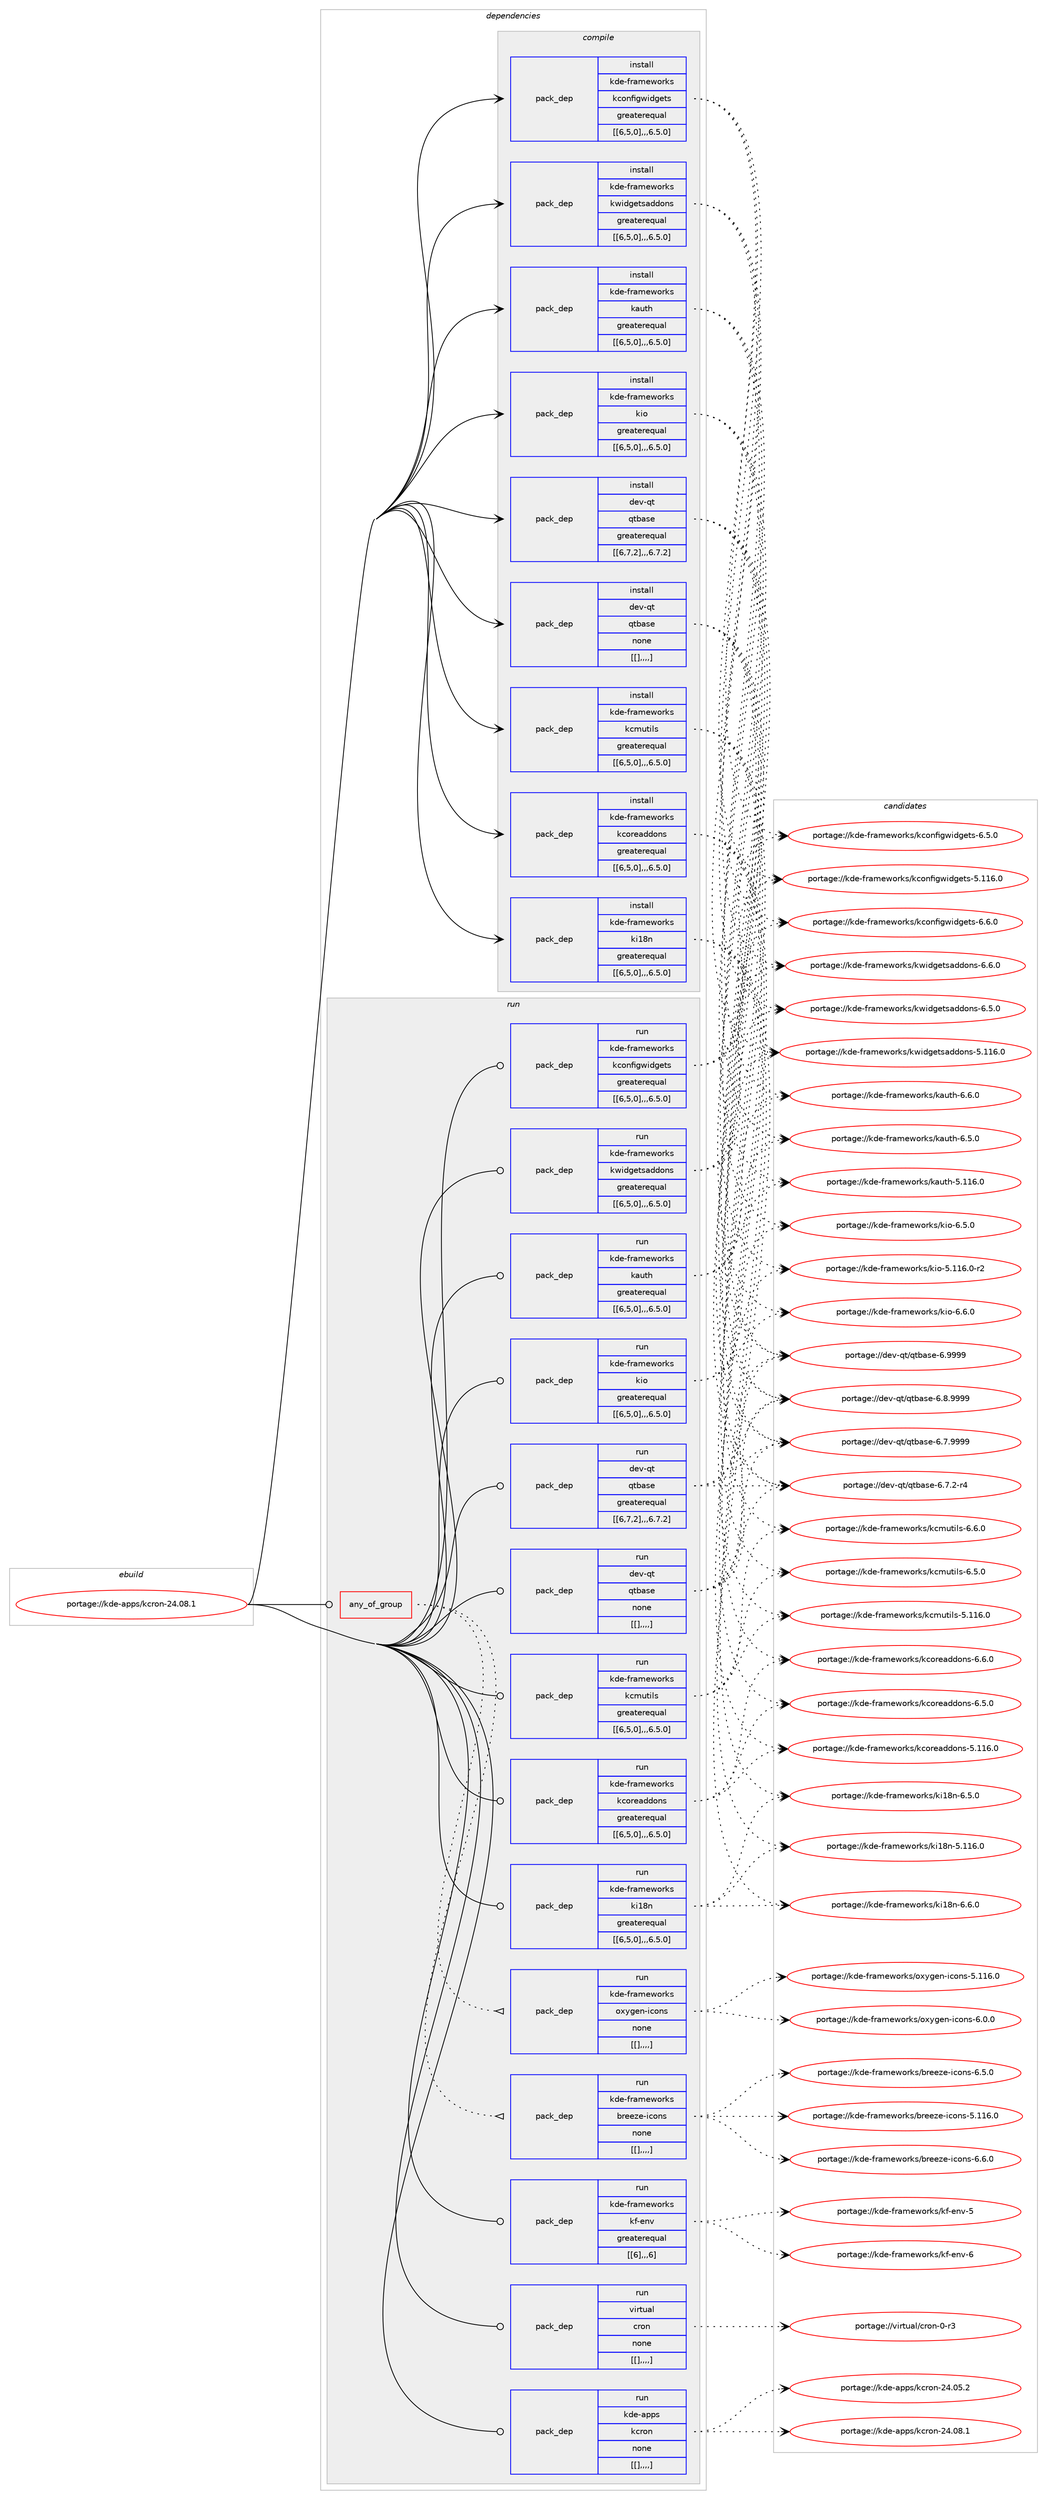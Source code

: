 digraph prolog {

# *************
# Graph options
# *************

newrank=true;
concentrate=true;
compound=true;
graph [rankdir=LR,fontname=Helvetica,fontsize=10,ranksep=1.5];#, ranksep=2.5, nodesep=0.2];
edge  [arrowhead=vee];
node  [fontname=Helvetica,fontsize=10];

# **********
# The ebuild
# **********

subgraph cluster_leftcol {
color=gray;
label=<<i>ebuild</i>>;
id [label="portage://kde-apps/kcron-24.08.1", color=red, width=4, href="../kde-apps/kcron-24.08.1.svg"];
}

# ****************
# The dependencies
# ****************

subgraph cluster_midcol {
color=gray;
label=<<i>dependencies</i>>;
subgraph cluster_compile {
fillcolor="#eeeeee";
style=filled;
label=<<i>compile</i>>;
subgraph pack186128 {
dependency256865 [label=<<TABLE BORDER="0" CELLBORDER="1" CELLSPACING="0" CELLPADDING="4" WIDTH="220"><TR><TD ROWSPAN="6" CELLPADDING="30">pack_dep</TD></TR><TR><TD WIDTH="110">install</TD></TR><TR><TD>dev-qt</TD></TR><TR><TD>qtbase</TD></TR><TR><TD>greaterequal</TD></TR><TR><TD>[[6,7,2],,,6.7.2]</TD></TR></TABLE>>, shape=none, color=blue];
}
id:e -> dependency256865:w [weight=20,style="solid",arrowhead="vee"];
subgraph pack186129 {
dependency256866 [label=<<TABLE BORDER="0" CELLBORDER="1" CELLSPACING="0" CELLPADDING="4" WIDTH="220"><TR><TD ROWSPAN="6" CELLPADDING="30">pack_dep</TD></TR><TR><TD WIDTH="110">install</TD></TR><TR><TD>dev-qt</TD></TR><TR><TD>qtbase</TD></TR><TR><TD>none</TD></TR><TR><TD>[[],,,,]</TD></TR></TABLE>>, shape=none, color=blue];
}
id:e -> dependency256866:w [weight=20,style="solid",arrowhead="vee"];
subgraph pack186130 {
dependency256867 [label=<<TABLE BORDER="0" CELLBORDER="1" CELLSPACING="0" CELLPADDING="4" WIDTH="220"><TR><TD ROWSPAN="6" CELLPADDING="30">pack_dep</TD></TR><TR><TD WIDTH="110">install</TD></TR><TR><TD>kde-frameworks</TD></TR><TR><TD>kauth</TD></TR><TR><TD>greaterequal</TD></TR><TR><TD>[[6,5,0],,,6.5.0]</TD></TR></TABLE>>, shape=none, color=blue];
}
id:e -> dependency256867:w [weight=20,style="solid",arrowhead="vee"];
subgraph pack186131 {
dependency256868 [label=<<TABLE BORDER="0" CELLBORDER="1" CELLSPACING="0" CELLPADDING="4" WIDTH="220"><TR><TD ROWSPAN="6" CELLPADDING="30">pack_dep</TD></TR><TR><TD WIDTH="110">install</TD></TR><TR><TD>kde-frameworks</TD></TR><TR><TD>kcmutils</TD></TR><TR><TD>greaterequal</TD></TR><TR><TD>[[6,5,0],,,6.5.0]</TD></TR></TABLE>>, shape=none, color=blue];
}
id:e -> dependency256868:w [weight=20,style="solid",arrowhead="vee"];
subgraph pack186132 {
dependency256869 [label=<<TABLE BORDER="0" CELLBORDER="1" CELLSPACING="0" CELLPADDING="4" WIDTH="220"><TR><TD ROWSPAN="6" CELLPADDING="30">pack_dep</TD></TR><TR><TD WIDTH="110">install</TD></TR><TR><TD>kde-frameworks</TD></TR><TR><TD>kconfigwidgets</TD></TR><TR><TD>greaterequal</TD></TR><TR><TD>[[6,5,0],,,6.5.0]</TD></TR></TABLE>>, shape=none, color=blue];
}
id:e -> dependency256869:w [weight=20,style="solid",arrowhead="vee"];
subgraph pack186133 {
dependency256870 [label=<<TABLE BORDER="0" CELLBORDER="1" CELLSPACING="0" CELLPADDING="4" WIDTH="220"><TR><TD ROWSPAN="6" CELLPADDING="30">pack_dep</TD></TR><TR><TD WIDTH="110">install</TD></TR><TR><TD>kde-frameworks</TD></TR><TR><TD>kcoreaddons</TD></TR><TR><TD>greaterequal</TD></TR><TR><TD>[[6,5,0],,,6.5.0]</TD></TR></TABLE>>, shape=none, color=blue];
}
id:e -> dependency256870:w [weight=20,style="solid",arrowhead="vee"];
subgraph pack186134 {
dependency256871 [label=<<TABLE BORDER="0" CELLBORDER="1" CELLSPACING="0" CELLPADDING="4" WIDTH="220"><TR><TD ROWSPAN="6" CELLPADDING="30">pack_dep</TD></TR><TR><TD WIDTH="110">install</TD></TR><TR><TD>kde-frameworks</TD></TR><TR><TD>ki18n</TD></TR><TR><TD>greaterequal</TD></TR><TR><TD>[[6,5,0],,,6.5.0]</TD></TR></TABLE>>, shape=none, color=blue];
}
id:e -> dependency256871:w [weight=20,style="solid",arrowhead="vee"];
subgraph pack186135 {
dependency256872 [label=<<TABLE BORDER="0" CELLBORDER="1" CELLSPACING="0" CELLPADDING="4" WIDTH="220"><TR><TD ROWSPAN="6" CELLPADDING="30">pack_dep</TD></TR><TR><TD WIDTH="110">install</TD></TR><TR><TD>kde-frameworks</TD></TR><TR><TD>kio</TD></TR><TR><TD>greaterequal</TD></TR><TR><TD>[[6,5,0],,,6.5.0]</TD></TR></TABLE>>, shape=none, color=blue];
}
id:e -> dependency256872:w [weight=20,style="solid",arrowhead="vee"];
subgraph pack186136 {
dependency256873 [label=<<TABLE BORDER="0" CELLBORDER="1" CELLSPACING="0" CELLPADDING="4" WIDTH="220"><TR><TD ROWSPAN="6" CELLPADDING="30">pack_dep</TD></TR><TR><TD WIDTH="110">install</TD></TR><TR><TD>kde-frameworks</TD></TR><TR><TD>kwidgetsaddons</TD></TR><TR><TD>greaterequal</TD></TR><TR><TD>[[6,5,0],,,6.5.0]</TD></TR></TABLE>>, shape=none, color=blue];
}
id:e -> dependency256873:w [weight=20,style="solid",arrowhead="vee"];
}
subgraph cluster_compileandrun {
fillcolor="#eeeeee";
style=filled;
label=<<i>compile and run</i>>;
}
subgraph cluster_run {
fillcolor="#eeeeee";
style=filled;
label=<<i>run</i>>;
subgraph any1589 {
dependency256874 [label=<<TABLE BORDER="0" CELLBORDER="1" CELLSPACING="0" CELLPADDING="4"><TR><TD CELLPADDING="10">any_of_group</TD></TR></TABLE>>, shape=none, color=red];subgraph pack186137 {
dependency256875 [label=<<TABLE BORDER="0" CELLBORDER="1" CELLSPACING="0" CELLPADDING="4" WIDTH="220"><TR><TD ROWSPAN="6" CELLPADDING="30">pack_dep</TD></TR><TR><TD WIDTH="110">run</TD></TR><TR><TD>kde-frameworks</TD></TR><TR><TD>breeze-icons</TD></TR><TR><TD>none</TD></TR><TR><TD>[[],,,,]</TD></TR></TABLE>>, shape=none, color=blue];
}
dependency256874:e -> dependency256875:w [weight=20,style="dotted",arrowhead="oinv"];
subgraph pack186138 {
dependency256876 [label=<<TABLE BORDER="0" CELLBORDER="1" CELLSPACING="0" CELLPADDING="4" WIDTH="220"><TR><TD ROWSPAN="6" CELLPADDING="30">pack_dep</TD></TR><TR><TD WIDTH="110">run</TD></TR><TR><TD>kde-frameworks</TD></TR><TR><TD>oxygen-icons</TD></TR><TR><TD>none</TD></TR><TR><TD>[[],,,,]</TD></TR></TABLE>>, shape=none, color=blue];
}
dependency256874:e -> dependency256876:w [weight=20,style="dotted",arrowhead="oinv"];
}
id:e -> dependency256874:w [weight=20,style="solid",arrowhead="odot"];
subgraph pack186139 {
dependency256877 [label=<<TABLE BORDER="0" CELLBORDER="1" CELLSPACING="0" CELLPADDING="4" WIDTH="220"><TR><TD ROWSPAN="6" CELLPADDING="30">pack_dep</TD></TR><TR><TD WIDTH="110">run</TD></TR><TR><TD>dev-qt</TD></TR><TR><TD>qtbase</TD></TR><TR><TD>greaterequal</TD></TR><TR><TD>[[6,7,2],,,6.7.2]</TD></TR></TABLE>>, shape=none, color=blue];
}
id:e -> dependency256877:w [weight=20,style="solid",arrowhead="odot"];
subgraph pack186140 {
dependency256878 [label=<<TABLE BORDER="0" CELLBORDER="1" CELLSPACING="0" CELLPADDING="4" WIDTH="220"><TR><TD ROWSPAN="6" CELLPADDING="30">pack_dep</TD></TR><TR><TD WIDTH="110">run</TD></TR><TR><TD>dev-qt</TD></TR><TR><TD>qtbase</TD></TR><TR><TD>none</TD></TR><TR><TD>[[],,,,]</TD></TR></TABLE>>, shape=none, color=blue];
}
id:e -> dependency256878:w [weight=20,style="solid",arrowhead="odot"];
subgraph pack186141 {
dependency256879 [label=<<TABLE BORDER="0" CELLBORDER="1" CELLSPACING="0" CELLPADDING="4" WIDTH="220"><TR><TD ROWSPAN="6" CELLPADDING="30">pack_dep</TD></TR><TR><TD WIDTH="110">run</TD></TR><TR><TD>kde-frameworks</TD></TR><TR><TD>kauth</TD></TR><TR><TD>greaterequal</TD></TR><TR><TD>[[6,5,0],,,6.5.0]</TD></TR></TABLE>>, shape=none, color=blue];
}
id:e -> dependency256879:w [weight=20,style="solid",arrowhead="odot"];
subgraph pack186142 {
dependency256880 [label=<<TABLE BORDER="0" CELLBORDER="1" CELLSPACING="0" CELLPADDING="4" WIDTH="220"><TR><TD ROWSPAN="6" CELLPADDING="30">pack_dep</TD></TR><TR><TD WIDTH="110">run</TD></TR><TR><TD>kde-frameworks</TD></TR><TR><TD>kcmutils</TD></TR><TR><TD>greaterequal</TD></TR><TR><TD>[[6,5,0],,,6.5.0]</TD></TR></TABLE>>, shape=none, color=blue];
}
id:e -> dependency256880:w [weight=20,style="solid",arrowhead="odot"];
subgraph pack186143 {
dependency256881 [label=<<TABLE BORDER="0" CELLBORDER="1" CELLSPACING="0" CELLPADDING="4" WIDTH="220"><TR><TD ROWSPAN="6" CELLPADDING="30">pack_dep</TD></TR><TR><TD WIDTH="110">run</TD></TR><TR><TD>kde-frameworks</TD></TR><TR><TD>kconfigwidgets</TD></TR><TR><TD>greaterequal</TD></TR><TR><TD>[[6,5,0],,,6.5.0]</TD></TR></TABLE>>, shape=none, color=blue];
}
id:e -> dependency256881:w [weight=20,style="solid",arrowhead="odot"];
subgraph pack186144 {
dependency256882 [label=<<TABLE BORDER="0" CELLBORDER="1" CELLSPACING="0" CELLPADDING="4" WIDTH="220"><TR><TD ROWSPAN="6" CELLPADDING="30">pack_dep</TD></TR><TR><TD WIDTH="110">run</TD></TR><TR><TD>kde-frameworks</TD></TR><TR><TD>kcoreaddons</TD></TR><TR><TD>greaterequal</TD></TR><TR><TD>[[6,5,0],,,6.5.0]</TD></TR></TABLE>>, shape=none, color=blue];
}
id:e -> dependency256882:w [weight=20,style="solid",arrowhead="odot"];
subgraph pack186145 {
dependency256883 [label=<<TABLE BORDER="0" CELLBORDER="1" CELLSPACING="0" CELLPADDING="4" WIDTH="220"><TR><TD ROWSPAN="6" CELLPADDING="30">pack_dep</TD></TR><TR><TD WIDTH="110">run</TD></TR><TR><TD>kde-frameworks</TD></TR><TR><TD>kf-env</TD></TR><TR><TD>greaterequal</TD></TR><TR><TD>[[6],,,6]</TD></TR></TABLE>>, shape=none, color=blue];
}
id:e -> dependency256883:w [weight=20,style="solid",arrowhead="odot"];
subgraph pack186146 {
dependency256884 [label=<<TABLE BORDER="0" CELLBORDER="1" CELLSPACING="0" CELLPADDING="4" WIDTH="220"><TR><TD ROWSPAN="6" CELLPADDING="30">pack_dep</TD></TR><TR><TD WIDTH="110">run</TD></TR><TR><TD>kde-frameworks</TD></TR><TR><TD>ki18n</TD></TR><TR><TD>greaterequal</TD></TR><TR><TD>[[6,5,0],,,6.5.0]</TD></TR></TABLE>>, shape=none, color=blue];
}
id:e -> dependency256884:w [weight=20,style="solid",arrowhead="odot"];
subgraph pack186147 {
dependency256885 [label=<<TABLE BORDER="0" CELLBORDER="1" CELLSPACING="0" CELLPADDING="4" WIDTH="220"><TR><TD ROWSPAN="6" CELLPADDING="30">pack_dep</TD></TR><TR><TD WIDTH="110">run</TD></TR><TR><TD>kde-frameworks</TD></TR><TR><TD>kio</TD></TR><TR><TD>greaterequal</TD></TR><TR><TD>[[6,5,0],,,6.5.0]</TD></TR></TABLE>>, shape=none, color=blue];
}
id:e -> dependency256885:w [weight=20,style="solid",arrowhead="odot"];
subgraph pack186148 {
dependency256886 [label=<<TABLE BORDER="0" CELLBORDER="1" CELLSPACING="0" CELLPADDING="4" WIDTH="220"><TR><TD ROWSPAN="6" CELLPADDING="30">pack_dep</TD></TR><TR><TD WIDTH="110">run</TD></TR><TR><TD>kde-frameworks</TD></TR><TR><TD>kwidgetsaddons</TD></TR><TR><TD>greaterequal</TD></TR><TR><TD>[[6,5,0],,,6.5.0]</TD></TR></TABLE>>, shape=none, color=blue];
}
id:e -> dependency256886:w [weight=20,style="solid",arrowhead="odot"];
subgraph pack186149 {
dependency256887 [label=<<TABLE BORDER="0" CELLBORDER="1" CELLSPACING="0" CELLPADDING="4" WIDTH="220"><TR><TD ROWSPAN="6" CELLPADDING="30">pack_dep</TD></TR><TR><TD WIDTH="110">run</TD></TR><TR><TD>virtual</TD></TR><TR><TD>cron</TD></TR><TR><TD>none</TD></TR><TR><TD>[[],,,,]</TD></TR></TABLE>>, shape=none, color=blue];
}
id:e -> dependency256887:w [weight=20,style="solid",arrowhead="odot"];
subgraph pack186150 {
dependency256888 [label=<<TABLE BORDER="0" CELLBORDER="1" CELLSPACING="0" CELLPADDING="4" WIDTH="220"><TR><TD ROWSPAN="6" CELLPADDING="30">pack_dep</TD></TR><TR><TD WIDTH="110">run</TD></TR><TR><TD>kde-apps</TD></TR><TR><TD>kcron</TD></TR><TR><TD>none</TD></TR><TR><TD>[[],,,,]</TD></TR></TABLE>>, shape=none, color=blue];
}
id:e -> dependency256888:w [weight=20,style="solid",arrowhead="odot"];
}
}

# **************
# The candidates
# **************

subgraph cluster_choices {
rank=same;
color=gray;
label=<<i>candidates</i>>;

subgraph choice186128 {
color=black;
nodesep=1;
choice1001011184511311647113116989711510145544657575757 [label="portage://dev-qt/qtbase-6.9999", color=red, width=4,href="../dev-qt/qtbase-6.9999.svg"];
choice10010111845113116471131169897115101455446564657575757 [label="portage://dev-qt/qtbase-6.8.9999", color=red, width=4,href="../dev-qt/qtbase-6.8.9999.svg"];
choice10010111845113116471131169897115101455446554657575757 [label="portage://dev-qt/qtbase-6.7.9999", color=red, width=4,href="../dev-qt/qtbase-6.7.9999.svg"];
choice100101118451131164711311698971151014554465546504511452 [label="portage://dev-qt/qtbase-6.7.2-r4", color=red, width=4,href="../dev-qt/qtbase-6.7.2-r4.svg"];
dependency256865:e -> choice1001011184511311647113116989711510145544657575757:w [style=dotted,weight="100"];
dependency256865:e -> choice10010111845113116471131169897115101455446564657575757:w [style=dotted,weight="100"];
dependency256865:e -> choice10010111845113116471131169897115101455446554657575757:w [style=dotted,weight="100"];
dependency256865:e -> choice100101118451131164711311698971151014554465546504511452:w [style=dotted,weight="100"];
}
subgraph choice186129 {
color=black;
nodesep=1;
choice1001011184511311647113116989711510145544657575757 [label="portage://dev-qt/qtbase-6.9999", color=red, width=4,href="../dev-qt/qtbase-6.9999.svg"];
choice10010111845113116471131169897115101455446564657575757 [label="portage://dev-qt/qtbase-6.8.9999", color=red, width=4,href="../dev-qt/qtbase-6.8.9999.svg"];
choice10010111845113116471131169897115101455446554657575757 [label="portage://dev-qt/qtbase-6.7.9999", color=red, width=4,href="../dev-qt/qtbase-6.7.9999.svg"];
choice100101118451131164711311698971151014554465546504511452 [label="portage://dev-qt/qtbase-6.7.2-r4", color=red, width=4,href="../dev-qt/qtbase-6.7.2-r4.svg"];
dependency256866:e -> choice1001011184511311647113116989711510145544657575757:w [style=dotted,weight="100"];
dependency256866:e -> choice10010111845113116471131169897115101455446564657575757:w [style=dotted,weight="100"];
dependency256866:e -> choice10010111845113116471131169897115101455446554657575757:w [style=dotted,weight="100"];
dependency256866:e -> choice100101118451131164711311698971151014554465546504511452:w [style=dotted,weight="100"];
}
subgraph choice186130 {
color=black;
nodesep=1;
choice10710010145102114971091011191111141071154710797117116104455446544648 [label="portage://kde-frameworks/kauth-6.6.0", color=red, width=4,href="../kde-frameworks/kauth-6.6.0.svg"];
choice10710010145102114971091011191111141071154710797117116104455446534648 [label="portage://kde-frameworks/kauth-6.5.0", color=red, width=4,href="../kde-frameworks/kauth-6.5.0.svg"];
choice107100101451021149710910111911111410711547107971171161044553464949544648 [label="portage://kde-frameworks/kauth-5.116.0", color=red, width=4,href="../kde-frameworks/kauth-5.116.0.svg"];
dependency256867:e -> choice10710010145102114971091011191111141071154710797117116104455446544648:w [style=dotted,weight="100"];
dependency256867:e -> choice10710010145102114971091011191111141071154710797117116104455446534648:w [style=dotted,weight="100"];
dependency256867:e -> choice107100101451021149710910111911111410711547107971171161044553464949544648:w [style=dotted,weight="100"];
}
subgraph choice186131 {
color=black;
nodesep=1;
choice10710010145102114971091011191111141071154710799109117116105108115455446544648 [label="portage://kde-frameworks/kcmutils-6.6.0", color=red, width=4,href="../kde-frameworks/kcmutils-6.6.0.svg"];
choice10710010145102114971091011191111141071154710799109117116105108115455446534648 [label="portage://kde-frameworks/kcmutils-6.5.0", color=red, width=4,href="../kde-frameworks/kcmutils-6.5.0.svg"];
choice107100101451021149710910111911111410711547107991091171161051081154553464949544648 [label="portage://kde-frameworks/kcmutils-5.116.0", color=red, width=4,href="../kde-frameworks/kcmutils-5.116.0.svg"];
dependency256868:e -> choice10710010145102114971091011191111141071154710799109117116105108115455446544648:w [style=dotted,weight="100"];
dependency256868:e -> choice10710010145102114971091011191111141071154710799109117116105108115455446534648:w [style=dotted,weight="100"];
dependency256868:e -> choice107100101451021149710910111911111410711547107991091171161051081154553464949544648:w [style=dotted,weight="100"];
}
subgraph choice186132 {
color=black;
nodesep=1;
choice10710010145102114971091011191111141071154710799111110102105103119105100103101116115455446544648 [label="portage://kde-frameworks/kconfigwidgets-6.6.0", color=red, width=4,href="../kde-frameworks/kconfigwidgets-6.6.0.svg"];
choice10710010145102114971091011191111141071154710799111110102105103119105100103101116115455446534648 [label="portage://kde-frameworks/kconfigwidgets-6.5.0", color=red, width=4,href="../kde-frameworks/kconfigwidgets-6.5.0.svg"];
choice107100101451021149710910111911111410711547107991111101021051031191051001031011161154553464949544648 [label="portage://kde-frameworks/kconfigwidgets-5.116.0", color=red, width=4,href="../kde-frameworks/kconfigwidgets-5.116.0.svg"];
dependency256869:e -> choice10710010145102114971091011191111141071154710799111110102105103119105100103101116115455446544648:w [style=dotted,weight="100"];
dependency256869:e -> choice10710010145102114971091011191111141071154710799111110102105103119105100103101116115455446534648:w [style=dotted,weight="100"];
dependency256869:e -> choice107100101451021149710910111911111410711547107991111101021051031191051001031011161154553464949544648:w [style=dotted,weight="100"];
}
subgraph choice186133 {
color=black;
nodesep=1;
choice1071001014510211497109101119111114107115471079911111410197100100111110115455446544648 [label="portage://kde-frameworks/kcoreaddons-6.6.0", color=red, width=4,href="../kde-frameworks/kcoreaddons-6.6.0.svg"];
choice1071001014510211497109101119111114107115471079911111410197100100111110115455446534648 [label="portage://kde-frameworks/kcoreaddons-6.5.0", color=red, width=4,href="../kde-frameworks/kcoreaddons-6.5.0.svg"];
choice10710010145102114971091011191111141071154710799111114101971001001111101154553464949544648 [label="portage://kde-frameworks/kcoreaddons-5.116.0", color=red, width=4,href="../kde-frameworks/kcoreaddons-5.116.0.svg"];
dependency256870:e -> choice1071001014510211497109101119111114107115471079911111410197100100111110115455446544648:w [style=dotted,weight="100"];
dependency256870:e -> choice1071001014510211497109101119111114107115471079911111410197100100111110115455446534648:w [style=dotted,weight="100"];
dependency256870:e -> choice10710010145102114971091011191111141071154710799111114101971001001111101154553464949544648:w [style=dotted,weight="100"];
}
subgraph choice186134 {
color=black;
nodesep=1;
choice1071001014510211497109101119111114107115471071054956110455446544648 [label="portage://kde-frameworks/ki18n-6.6.0", color=red, width=4,href="../kde-frameworks/ki18n-6.6.0.svg"];
choice1071001014510211497109101119111114107115471071054956110455446534648 [label="portage://kde-frameworks/ki18n-6.5.0", color=red, width=4,href="../kde-frameworks/ki18n-6.5.0.svg"];
choice10710010145102114971091011191111141071154710710549561104553464949544648 [label="portage://kde-frameworks/ki18n-5.116.0", color=red, width=4,href="../kde-frameworks/ki18n-5.116.0.svg"];
dependency256871:e -> choice1071001014510211497109101119111114107115471071054956110455446544648:w [style=dotted,weight="100"];
dependency256871:e -> choice1071001014510211497109101119111114107115471071054956110455446534648:w [style=dotted,weight="100"];
dependency256871:e -> choice10710010145102114971091011191111141071154710710549561104553464949544648:w [style=dotted,weight="100"];
}
subgraph choice186135 {
color=black;
nodesep=1;
choice107100101451021149710910111911111410711547107105111455446544648 [label="portage://kde-frameworks/kio-6.6.0", color=red, width=4,href="../kde-frameworks/kio-6.6.0.svg"];
choice107100101451021149710910111911111410711547107105111455446534648 [label="portage://kde-frameworks/kio-6.5.0", color=red, width=4,href="../kde-frameworks/kio-6.5.0.svg"];
choice10710010145102114971091011191111141071154710710511145534649495446484511450 [label="portage://kde-frameworks/kio-5.116.0-r2", color=red, width=4,href="../kde-frameworks/kio-5.116.0-r2.svg"];
dependency256872:e -> choice107100101451021149710910111911111410711547107105111455446544648:w [style=dotted,weight="100"];
dependency256872:e -> choice107100101451021149710910111911111410711547107105111455446534648:w [style=dotted,weight="100"];
dependency256872:e -> choice10710010145102114971091011191111141071154710710511145534649495446484511450:w [style=dotted,weight="100"];
}
subgraph choice186136 {
color=black;
nodesep=1;
choice10710010145102114971091011191111141071154710711910510010310111611597100100111110115455446544648 [label="portage://kde-frameworks/kwidgetsaddons-6.6.0", color=red, width=4,href="../kde-frameworks/kwidgetsaddons-6.6.0.svg"];
choice10710010145102114971091011191111141071154710711910510010310111611597100100111110115455446534648 [label="portage://kde-frameworks/kwidgetsaddons-6.5.0", color=red, width=4,href="../kde-frameworks/kwidgetsaddons-6.5.0.svg"];
choice107100101451021149710910111911111410711547107119105100103101116115971001001111101154553464949544648 [label="portage://kde-frameworks/kwidgetsaddons-5.116.0", color=red, width=4,href="../kde-frameworks/kwidgetsaddons-5.116.0.svg"];
dependency256873:e -> choice10710010145102114971091011191111141071154710711910510010310111611597100100111110115455446544648:w [style=dotted,weight="100"];
dependency256873:e -> choice10710010145102114971091011191111141071154710711910510010310111611597100100111110115455446534648:w [style=dotted,weight="100"];
dependency256873:e -> choice107100101451021149710910111911111410711547107119105100103101116115971001001111101154553464949544648:w [style=dotted,weight="100"];
}
subgraph choice186137 {
color=black;
nodesep=1;
choice107100101451021149710910111911111410711547981141011011221014510599111110115455446544648 [label="portage://kde-frameworks/breeze-icons-6.6.0", color=red, width=4,href="../kde-frameworks/breeze-icons-6.6.0.svg"];
choice107100101451021149710910111911111410711547981141011011221014510599111110115455446534648 [label="portage://kde-frameworks/breeze-icons-6.5.0", color=red, width=4,href="../kde-frameworks/breeze-icons-6.5.0.svg"];
choice1071001014510211497109101119111114107115479811410110112210145105991111101154553464949544648 [label="portage://kde-frameworks/breeze-icons-5.116.0", color=red, width=4,href="../kde-frameworks/breeze-icons-5.116.0.svg"];
dependency256875:e -> choice107100101451021149710910111911111410711547981141011011221014510599111110115455446544648:w [style=dotted,weight="100"];
dependency256875:e -> choice107100101451021149710910111911111410711547981141011011221014510599111110115455446534648:w [style=dotted,weight="100"];
dependency256875:e -> choice1071001014510211497109101119111114107115479811410110112210145105991111101154553464949544648:w [style=dotted,weight="100"];
}
subgraph choice186138 {
color=black;
nodesep=1;
choice1071001014510211497109101119111114107115471111201211031011104510599111110115455446484648 [label="portage://kde-frameworks/oxygen-icons-6.0.0", color=red, width=4,href="../kde-frameworks/oxygen-icons-6.0.0.svg"];
choice10710010145102114971091011191111141071154711112012110310111045105991111101154553464949544648 [label="portage://kde-frameworks/oxygen-icons-5.116.0", color=red, width=4,href="../kde-frameworks/oxygen-icons-5.116.0.svg"];
dependency256876:e -> choice1071001014510211497109101119111114107115471111201211031011104510599111110115455446484648:w [style=dotted,weight="100"];
dependency256876:e -> choice10710010145102114971091011191111141071154711112012110310111045105991111101154553464949544648:w [style=dotted,weight="100"];
}
subgraph choice186139 {
color=black;
nodesep=1;
choice1001011184511311647113116989711510145544657575757 [label="portage://dev-qt/qtbase-6.9999", color=red, width=4,href="../dev-qt/qtbase-6.9999.svg"];
choice10010111845113116471131169897115101455446564657575757 [label="portage://dev-qt/qtbase-6.8.9999", color=red, width=4,href="../dev-qt/qtbase-6.8.9999.svg"];
choice10010111845113116471131169897115101455446554657575757 [label="portage://dev-qt/qtbase-6.7.9999", color=red, width=4,href="../dev-qt/qtbase-6.7.9999.svg"];
choice100101118451131164711311698971151014554465546504511452 [label="portage://dev-qt/qtbase-6.7.2-r4", color=red, width=4,href="../dev-qt/qtbase-6.7.2-r4.svg"];
dependency256877:e -> choice1001011184511311647113116989711510145544657575757:w [style=dotted,weight="100"];
dependency256877:e -> choice10010111845113116471131169897115101455446564657575757:w [style=dotted,weight="100"];
dependency256877:e -> choice10010111845113116471131169897115101455446554657575757:w [style=dotted,weight="100"];
dependency256877:e -> choice100101118451131164711311698971151014554465546504511452:w [style=dotted,weight="100"];
}
subgraph choice186140 {
color=black;
nodesep=1;
choice1001011184511311647113116989711510145544657575757 [label="portage://dev-qt/qtbase-6.9999", color=red, width=4,href="../dev-qt/qtbase-6.9999.svg"];
choice10010111845113116471131169897115101455446564657575757 [label="portage://dev-qt/qtbase-6.8.9999", color=red, width=4,href="../dev-qt/qtbase-6.8.9999.svg"];
choice10010111845113116471131169897115101455446554657575757 [label="portage://dev-qt/qtbase-6.7.9999", color=red, width=4,href="../dev-qt/qtbase-6.7.9999.svg"];
choice100101118451131164711311698971151014554465546504511452 [label="portage://dev-qt/qtbase-6.7.2-r4", color=red, width=4,href="../dev-qt/qtbase-6.7.2-r4.svg"];
dependency256878:e -> choice1001011184511311647113116989711510145544657575757:w [style=dotted,weight="100"];
dependency256878:e -> choice10010111845113116471131169897115101455446564657575757:w [style=dotted,weight="100"];
dependency256878:e -> choice10010111845113116471131169897115101455446554657575757:w [style=dotted,weight="100"];
dependency256878:e -> choice100101118451131164711311698971151014554465546504511452:w [style=dotted,weight="100"];
}
subgraph choice186141 {
color=black;
nodesep=1;
choice10710010145102114971091011191111141071154710797117116104455446544648 [label="portage://kde-frameworks/kauth-6.6.0", color=red, width=4,href="../kde-frameworks/kauth-6.6.0.svg"];
choice10710010145102114971091011191111141071154710797117116104455446534648 [label="portage://kde-frameworks/kauth-6.5.0", color=red, width=4,href="../kde-frameworks/kauth-6.5.0.svg"];
choice107100101451021149710910111911111410711547107971171161044553464949544648 [label="portage://kde-frameworks/kauth-5.116.0", color=red, width=4,href="../kde-frameworks/kauth-5.116.0.svg"];
dependency256879:e -> choice10710010145102114971091011191111141071154710797117116104455446544648:w [style=dotted,weight="100"];
dependency256879:e -> choice10710010145102114971091011191111141071154710797117116104455446534648:w [style=dotted,weight="100"];
dependency256879:e -> choice107100101451021149710910111911111410711547107971171161044553464949544648:w [style=dotted,weight="100"];
}
subgraph choice186142 {
color=black;
nodesep=1;
choice10710010145102114971091011191111141071154710799109117116105108115455446544648 [label="portage://kde-frameworks/kcmutils-6.6.0", color=red, width=4,href="../kde-frameworks/kcmutils-6.6.0.svg"];
choice10710010145102114971091011191111141071154710799109117116105108115455446534648 [label="portage://kde-frameworks/kcmutils-6.5.0", color=red, width=4,href="../kde-frameworks/kcmutils-6.5.0.svg"];
choice107100101451021149710910111911111410711547107991091171161051081154553464949544648 [label="portage://kde-frameworks/kcmutils-5.116.0", color=red, width=4,href="../kde-frameworks/kcmutils-5.116.0.svg"];
dependency256880:e -> choice10710010145102114971091011191111141071154710799109117116105108115455446544648:w [style=dotted,weight="100"];
dependency256880:e -> choice10710010145102114971091011191111141071154710799109117116105108115455446534648:w [style=dotted,weight="100"];
dependency256880:e -> choice107100101451021149710910111911111410711547107991091171161051081154553464949544648:w [style=dotted,weight="100"];
}
subgraph choice186143 {
color=black;
nodesep=1;
choice10710010145102114971091011191111141071154710799111110102105103119105100103101116115455446544648 [label="portage://kde-frameworks/kconfigwidgets-6.6.0", color=red, width=4,href="../kde-frameworks/kconfigwidgets-6.6.0.svg"];
choice10710010145102114971091011191111141071154710799111110102105103119105100103101116115455446534648 [label="portage://kde-frameworks/kconfigwidgets-6.5.0", color=red, width=4,href="../kde-frameworks/kconfigwidgets-6.5.0.svg"];
choice107100101451021149710910111911111410711547107991111101021051031191051001031011161154553464949544648 [label="portage://kde-frameworks/kconfigwidgets-5.116.0", color=red, width=4,href="../kde-frameworks/kconfigwidgets-5.116.0.svg"];
dependency256881:e -> choice10710010145102114971091011191111141071154710799111110102105103119105100103101116115455446544648:w [style=dotted,weight="100"];
dependency256881:e -> choice10710010145102114971091011191111141071154710799111110102105103119105100103101116115455446534648:w [style=dotted,weight="100"];
dependency256881:e -> choice107100101451021149710910111911111410711547107991111101021051031191051001031011161154553464949544648:w [style=dotted,weight="100"];
}
subgraph choice186144 {
color=black;
nodesep=1;
choice1071001014510211497109101119111114107115471079911111410197100100111110115455446544648 [label="portage://kde-frameworks/kcoreaddons-6.6.0", color=red, width=4,href="../kde-frameworks/kcoreaddons-6.6.0.svg"];
choice1071001014510211497109101119111114107115471079911111410197100100111110115455446534648 [label="portage://kde-frameworks/kcoreaddons-6.5.0", color=red, width=4,href="../kde-frameworks/kcoreaddons-6.5.0.svg"];
choice10710010145102114971091011191111141071154710799111114101971001001111101154553464949544648 [label="portage://kde-frameworks/kcoreaddons-5.116.0", color=red, width=4,href="../kde-frameworks/kcoreaddons-5.116.0.svg"];
dependency256882:e -> choice1071001014510211497109101119111114107115471079911111410197100100111110115455446544648:w [style=dotted,weight="100"];
dependency256882:e -> choice1071001014510211497109101119111114107115471079911111410197100100111110115455446534648:w [style=dotted,weight="100"];
dependency256882:e -> choice10710010145102114971091011191111141071154710799111114101971001001111101154553464949544648:w [style=dotted,weight="100"];
}
subgraph choice186145 {
color=black;
nodesep=1;
choice107100101451021149710910111911111410711547107102451011101184554 [label="portage://kde-frameworks/kf-env-6", color=red, width=4,href="../kde-frameworks/kf-env-6.svg"];
choice107100101451021149710910111911111410711547107102451011101184553 [label="portage://kde-frameworks/kf-env-5", color=red, width=4,href="../kde-frameworks/kf-env-5.svg"];
dependency256883:e -> choice107100101451021149710910111911111410711547107102451011101184554:w [style=dotted,weight="100"];
dependency256883:e -> choice107100101451021149710910111911111410711547107102451011101184553:w [style=dotted,weight="100"];
}
subgraph choice186146 {
color=black;
nodesep=1;
choice1071001014510211497109101119111114107115471071054956110455446544648 [label="portage://kde-frameworks/ki18n-6.6.0", color=red, width=4,href="../kde-frameworks/ki18n-6.6.0.svg"];
choice1071001014510211497109101119111114107115471071054956110455446534648 [label="portage://kde-frameworks/ki18n-6.5.0", color=red, width=4,href="../kde-frameworks/ki18n-6.5.0.svg"];
choice10710010145102114971091011191111141071154710710549561104553464949544648 [label="portage://kde-frameworks/ki18n-5.116.0", color=red, width=4,href="../kde-frameworks/ki18n-5.116.0.svg"];
dependency256884:e -> choice1071001014510211497109101119111114107115471071054956110455446544648:w [style=dotted,weight="100"];
dependency256884:e -> choice1071001014510211497109101119111114107115471071054956110455446534648:w [style=dotted,weight="100"];
dependency256884:e -> choice10710010145102114971091011191111141071154710710549561104553464949544648:w [style=dotted,weight="100"];
}
subgraph choice186147 {
color=black;
nodesep=1;
choice107100101451021149710910111911111410711547107105111455446544648 [label="portage://kde-frameworks/kio-6.6.0", color=red, width=4,href="../kde-frameworks/kio-6.6.0.svg"];
choice107100101451021149710910111911111410711547107105111455446534648 [label="portage://kde-frameworks/kio-6.5.0", color=red, width=4,href="../kde-frameworks/kio-6.5.0.svg"];
choice10710010145102114971091011191111141071154710710511145534649495446484511450 [label="portage://kde-frameworks/kio-5.116.0-r2", color=red, width=4,href="../kde-frameworks/kio-5.116.0-r2.svg"];
dependency256885:e -> choice107100101451021149710910111911111410711547107105111455446544648:w [style=dotted,weight="100"];
dependency256885:e -> choice107100101451021149710910111911111410711547107105111455446534648:w [style=dotted,weight="100"];
dependency256885:e -> choice10710010145102114971091011191111141071154710710511145534649495446484511450:w [style=dotted,weight="100"];
}
subgraph choice186148 {
color=black;
nodesep=1;
choice10710010145102114971091011191111141071154710711910510010310111611597100100111110115455446544648 [label="portage://kde-frameworks/kwidgetsaddons-6.6.0", color=red, width=4,href="../kde-frameworks/kwidgetsaddons-6.6.0.svg"];
choice10710010145102114971091011191111141071154710711910510010310111611597100100111110115455446534648 [label="portage://kde-frameworks/kwidgetsaddons-6.5.0", color=red, width=4,href="../kde-frameworks/kwidgetsaddons-6.5.0.svg"];
choice107100101451021149710910111911111410711547107119105100103101116115971001001111101154553464949544648 [label="portage://kde-frameworks/kwidgetsaddons-5.116.0", color=red, width=4,href="../kde-frameworks/kwidgetsaddons-5.116.0.svg"];
dependency256886:e -> choice10710010145102114971091011191111141071154710711910510010310111611597100100111110115455446544648:w [style=dotted,weight="100"];
dependency256886:e -> choice10710010145102114971091011191111141071154710711910510010310111611597100100111110115455446534648:w [style=dotted,weight="100"];
dependency256886:e -> choice107100101451021149710910111911111410711547107119105100103101116115971001001111101154553464949544648:w [style=dotted,weight="100"];
}
subgraph choice186149 {
color=black;
nodesep=1;
choice11810511411611797108479911411111045484511451 [label="portage://virtual/cron-0-r3", color=red, width=4,href="../virtual/cron-0-r3.svg"];
dependency256887:e -> choice11810511411611797108479911411111045484511451:w [style=dotted,weight="100"];
}
subgraph choice186150 {
color=black;
nodesep=1;
choice107100101459711211211547107991141111104550524648564649 [label="portage://kde-apps/kcron-24.08.1", color=red, width=4,href="../kde-apps/kcron-24.08.1.svg"];
choice107100101459711211211547107991141111104550524648534650 [label="portage://kde-apps/kcron-24.05.2", color=red, width=4,href="../kde-apps/kcron-24.05.2.svg"];
dependency256888:e -> choice107100101459711211211547107991141111104550524648564649:w [style=dotted,weight="100"];
dependency256888:e -> choice107100101459711211211547107991141111104550524648534650:w [style=dotted,weight="100"];
}
}

}
